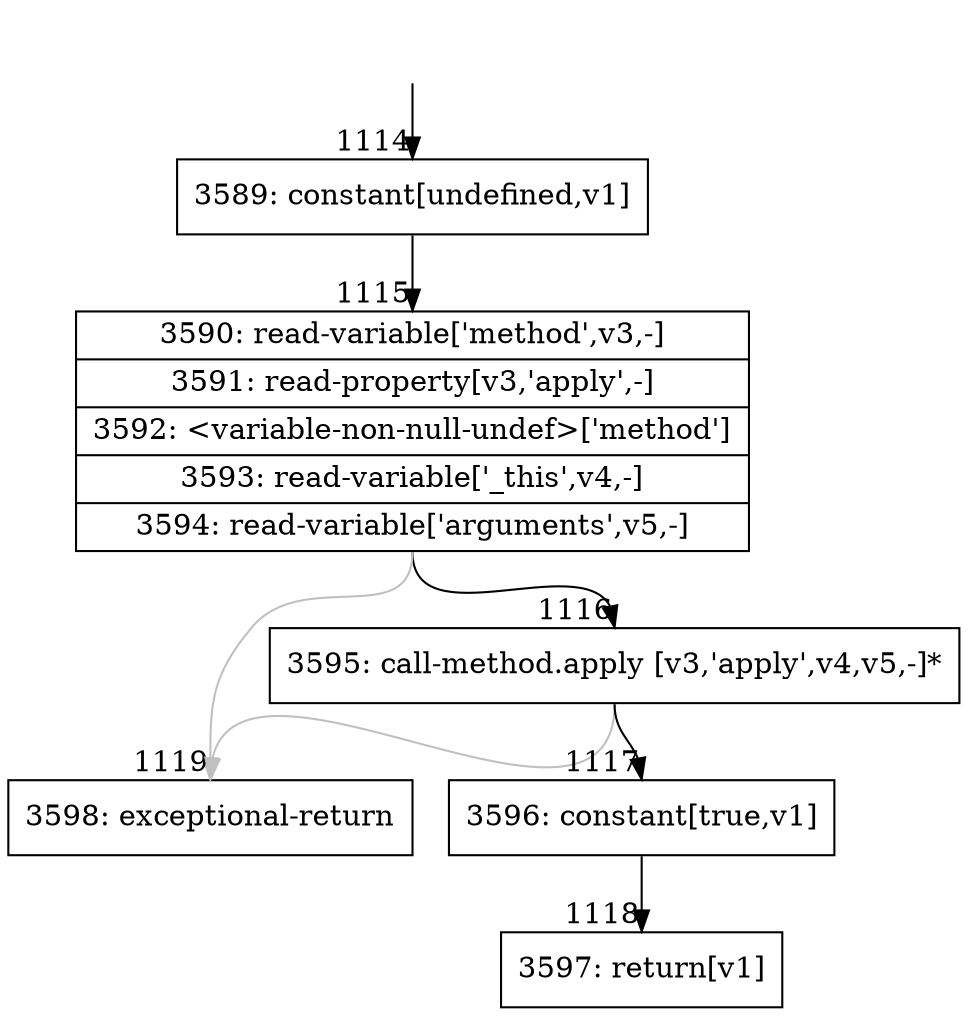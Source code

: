 digraph {
rankdir="TD"
BB_entry96[shape=none,label=""];
BB_entry96 -> BB1114 [tailport=s, headport=n, headlabel="    1114"]
BB1114 [shape=record label="{3589: constant[undefined,v1]}" ] 
BB1114 -> BB1115 [tailport=s, headport=n, headlabel="      1115"]
BB1115 [shape=record label="{3590: read-variable['method',v3,-]|3591: read-property[v3,'apply',-]|3592: \<variable-non-null-undef\>['method']|3593: read-variable['_this',v4,-]|3594: read-variable['arguments',v5,-]}" ] 
BB1115 -> BB1116 [tailport=s, headport=n, headlabel="      1116"]
BB1115 -> BB1119 [tailport=s, headport=n, color=gray, headlabel="      1119"]
BB1116 [shape=record label="{3595: call-method.apply [v3,'apply',v4,v5,-]*}" ] 
BB1116 -> BB1117 [tailport=s, headport=n, headlabel="      1117"]
BB1116 -> BB1119 [tailport=s, headport=n, color=gray]
BB1117 [shape=record label="{3596: constant[true,v1]}" ] 
BB1117 -> BB1118 [tailport=s, headport=n, headlabel="      1118"]
BB1118 [shape=record label="{3597: return[v1]}" ] 
BB1119 [shape=record label="{3598: exceptional-return}" ] 
//#$~ 953
}
